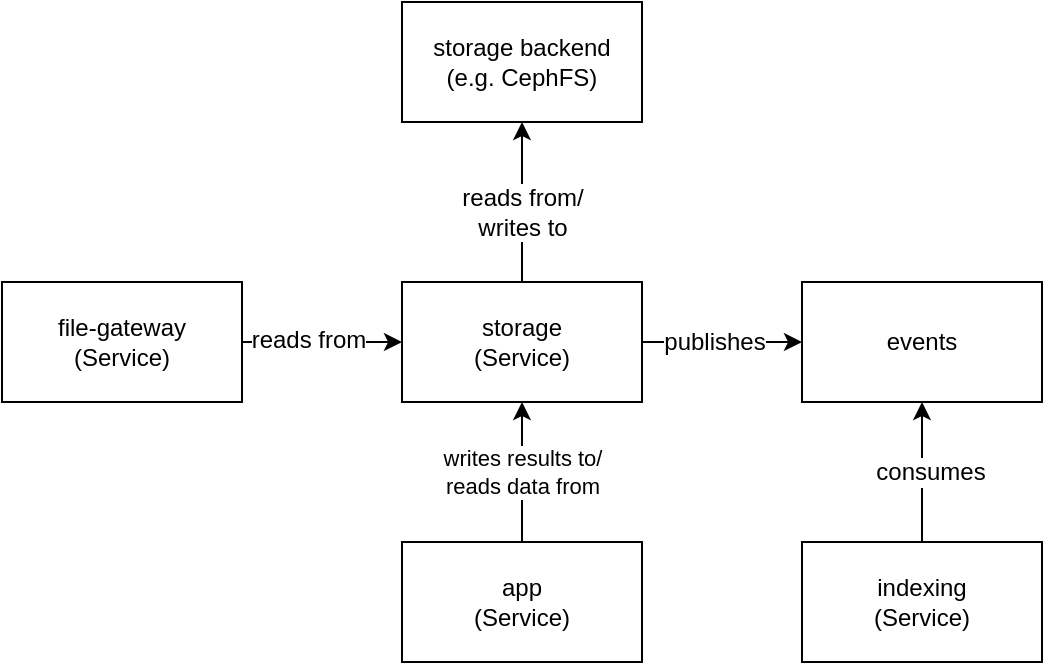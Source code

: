 <mxfile version="10.7.9" type="device"><diagram id="FUjAsi8kcN_u5vMuLEK3" name="Page-1"><mxGraphModel dx="982" dy="1422" grid="1" gridSize="10" guides="1" tooltips="1" connect="1" arrows="1" fold="1" page="1" pageScale="1" pageWidth="1169" pageHeight="827" math="0" shadow="0"><root><mxCell id="0"/><mxCell id="1" parent="0"/><mxCell id="amJoHvh9u_HoBRiN7kgC-3" value="" style="edgeStyle=orthogonalEdgeStyle;rounded=0;orthogonalLoop=1;jettySize=auto;html=1;" edge="1" parent="1" source="amJoHvh9u_HoBRiN7kgC-1" target="amJoHvh9u_HoBRiN7kgC-2"><mxGeometry relative="1" as="geometry"/></mxCell><mxCell id="amJoHvh9u_HoBRiN7kgC-15" value="&lt;div&gt;reads from/&lt;/div&gt;&lt;div&gt;writes to&lt;br&gt;&lt;/div&gt;" style="text;html=1;resizable=0;points=[];align=center;verticalAlign=middle;labelBackgroundColor=#ffffff;" vertex="1" connectable="0" parent="amJoHvh9u_HoBRiN7kgC-3"><mxGeometry x="-0.3" relative="1" as="geometry"><mxPoint y="-7" as="offset"/></mxGeometry></mxCell><mxCell id="amJoHvh9u_HoBRiN7kgC-5" value="" style="edgeStyle=orthogonalEdgeStyle;rounded=0;orthogonalLoop=1;jettySize=auto;html=1;" edge="1" parent="1" source="amJoHvh9u_HoBRiN7kgC-1" target="amJoHvh9u_HoBRiN7kgC-4"><mxGeometry relative="1" as="geometry"/></mxCell><mxCell id="amJoHvh9u_HoBRiN7kgC-17" value="publishes" style="text;html=1;resizable=0;points=[];align=center;verticalAlign=middle;labelBackgroundColor=#ffffff;" vertex="1" connectable="0" parent="amJoHvh9u_HoBRiN7kgC-5"><mxGeometry x="-0.3" relative="1" as="geometry"><mxPoint x="8" as="offset"/></mxGeometry></mxCell><mxCell id="amJoHvh9u_HoBRiN7kgC-1" value="&lt;div&gt;storage&lt;/div&gt;&lt;div&gt;(Service)&lt;br&gt;&lt;/div&gt;" style="rounded=0;whiteSpace=wrap;html=1;" vertex="1" parent="1"><mxGeometry x="410" y="295" width="120" height="60" as="geometry"/></mxCell><mxCell id="amJoHvh9u_HoBRiN7kgC-4" value="events" style="rounded=0;whiteSpace=wrap;html=1;" vertex="1" parent="1"><mxGeometry x="610" y="295" width="120" height="60" as="geometry"/></mxCell><mxCell id="amJoHvh9u_HoBRiN7kgC-2" value="&lt;div&gt;storage backend &lt;br&gt;&lt;/div&gt;&lt;div&gt;(e.g. CephFS)&lt;/div&gt;" style="rounded=0;whiteSpace=wrap;html=1;" vertex="1" parent="1"><mxGeometry x="410" y="155" width="120" height="60" as="geometry"/></mxCell><mxCell id="amJoHvh9u_HoBRiN7kgC-7" value="" style="edgeStyle=orthogonalEdgeStyle;rounded=0;orthogonalLoop=1;jettySize=auto;html=1;" edge="1" parent="1" source="amJoHvh9u_HoBRiN7kgC-6" target="amJoHvh9u_HoBRiN7kgC-4"><mxGeometry relative="1" as="geometry"/></mxCell><mxCell id="amJoHvh9u_HoBRiN7kgC-16" value="consumes" style="text;html=1;resizable=0;points=[];align=center;verticalAlign=middle;labelBackgroundColor=#ffffff;" vertex="1" connectable="0" parent="amJoHvh9u_HoBRiN7kgC-7"><mxGeometry y="-4" relative="1" as="geometry"><mxPoint as="offset"/></mxGeometry></mxCell><mxCell id="amJoHvh9u_HoBRiN7kgC-6" value="&lt;div&gt;indexing&lt;/div&gt;&lt;div&gt;(Service)&lt;br&gt;&lt;/div&gt;" style="rounded=0;whiteSpace=wrap;html=1;" vertex="1" parent="1"><mxGeometry x="610" y="425" width="120" height="60" as="geometry"/></mxCell><mxCell id="amJoHvh9u_HoBRiN7kgC-11" value="" style="edgeStyle=orthogonalEdgeStyle;rounded=0;orthogonalLoop=1;jettySize=auto;html=1;" edge="1" parent="1" source="amJoHvh9u_HoBRiN7kgC-8" target="amJoHvh9u_HoBRiN7kgC-1"><mxGeometry relative="1" as="geometry"/></mxCell><mxCell id="amJoHvh9u_HoBRiN7kgC-14" value="reads from" style="text;html=1;resizable=0;points=[];align=center;verticalAlign=middle;labelBackgroundColor=#ffffff;" vertex="1" connectable="0" parent="amJoHvh9u_HoBRiN7kgC-11"><mxGeometry x="-0.175" y="1" relative="1" as="geometry"><mxPoint as="offset"/></mxGeometry></mxCell><mxCell id="amJoHvh9u_HoBRiN7kgC-8" value="&lt;div&gt;file-gateway&lt;/div&gt;&lt;div&gt;(Service)&lt;br&gt;&lt;/div&gt;" style="rounded=0;whiteSpace=wrap;html=1;" vertex="1" parent="1"><mxGeometry x="210" y="295" width="120" height="60" as="geometry"/></mxCell><mxCell id="amJoHvh9u_HoBRiN7kgC-13" value="&lt;div&gt;writes results to/&lt;/div&gt;&lt;div&gt;reads data from&lt;br&gt;&lt;/div&gt;" style="edgeStyle=orthogonalEdgeStyle;rounded=0;orthogonalLoop=1;jettySize=auto;html=1;" edge="1" parent="1" source="amJoHvh9u_HoBRiN7kgC-12" target="amJoHvh9u_HoBRiN7kgC-1"><mxGeometry relative="1" as="geometry"/></mxCell><mxCell id="amJoHvh9u_HoBRiN7kgC-12" value="&lt;div&gt;app&lt;/div&gt;&lt;div&gt;(Service)&lt;br&gt;&lt;/div&gt;" style="rounded=0;whiteSpace=wrap;html=1;" vertex="1" parent="1"><mxGeometry x="410" y="425" width="120" height="60" as="geometry"/></mxCell></root></mxGraphModel></diagram></mxfile>